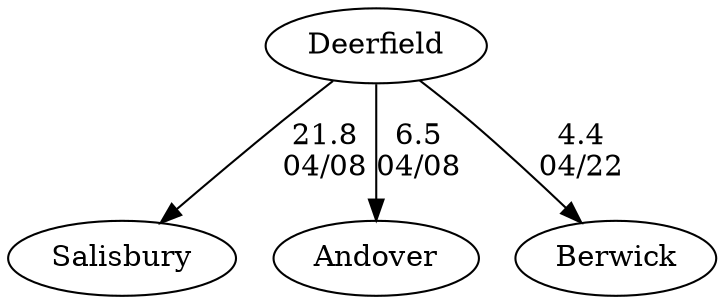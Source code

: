 digraph boys2eightsDeerfield {Salisbury [URL="boys2eightsDeerfieldSalisbury.html"];Andover [URL="boys2eightsDeerfieldAndover.html"];Deerfield [URL="boys2eightsDeerfieldDeerfield.html"];Berwick [URL="boys2eightsDeerfieldBerwick.html"];Deerfield -> Berwick[label="4.4
04/22", weight="96", tooltip="NEIRA Boys Eights,Brunswick vs. Deerfield			
Distance: 1275m Conditions: All races were against an incoming tide. Stong crosswind created significant chop, especially in the final 500m. Comments: Thank you to Deerfield for rescheduling and making the trip.
None", URL="http://www.row2k.com/results/resultspage.cfm?UID=CFD71A29710AA7EC335757AC9E330BF1&cat=1", random="random"]; 
Deerfield -> Andover[label="6.5
04/08", weight="94", tooltip="NEIRA Boys Eights,Salisbury, Andover, Deerfield			
Distance: 1500m Conditions: 10 mph cross-tail for the 2V and 1V races, considerably less for the 3V race. Comments: Order was 2V, 1V, 3V. 
In the 1V race, Andover steered into Deerfield at the 500m mark when they were level with each other. Both crews lost a stroke or two but recovered well. The coaches did not believe it affected the outcome of the race.
Despite the aligning difficulties and the collision, it was an exciting and productive first race of the season. It was great to see everyone again--thanks to Andover and Deerfield for making the trip.
None", URL="http://www.row2k.com/results/resultspage.cfm?UID=F84381F00FFA07BDD859A7C33C0F4F50&cat=1", random="random"]; 
Deerfield -> Salisbury[label="21.8
04/08", weight="79", tooltip="NEIRA Boys Eights,Salisbury, Andover, Deerfield			
Distance: 1500m Conditions: 10 mph cross-tail for the 2V and 1V races, considerably less for the 3V race. Comments: Order was 2V, 1V, 3V. 
In the 1V race, Andover steered into Deerfield at the 500m mark when they were level with each other. Both crews lost a stroke or two but recovered well. The coaches did not believe it affected the outcome of the race.
Despite the aligning difficulties and the collision, it was an exciting and productive first race of the season. It was great to see everyone again--thanks to Andover and Deerfield for making the trip.
None", URL="http://www.row2k.com/results/resultspage.cfm?UID=F84381F00FFA07BDD859A7C33C0F4F50&cat=1", random="random"]}